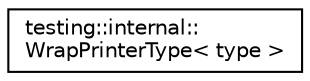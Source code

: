 digraph "Graphical Class Hierarchy"
{
  edge [fontname="Helvetica",fontsize="10",labelfontname="Helvetica",labelfontsize="10"];
  node [fontname="Helvetica",fontsize="10",shape=record];
  rankdir="LR";
  Node0 [label="testing::internal::\lWrapPrinterType\< type \>",height=0.2,width=0.4,color="black", fillcolor="white", style="filled",URL="$structtesting_1_1internal_1_1WrapPrinterType.html"];
}
